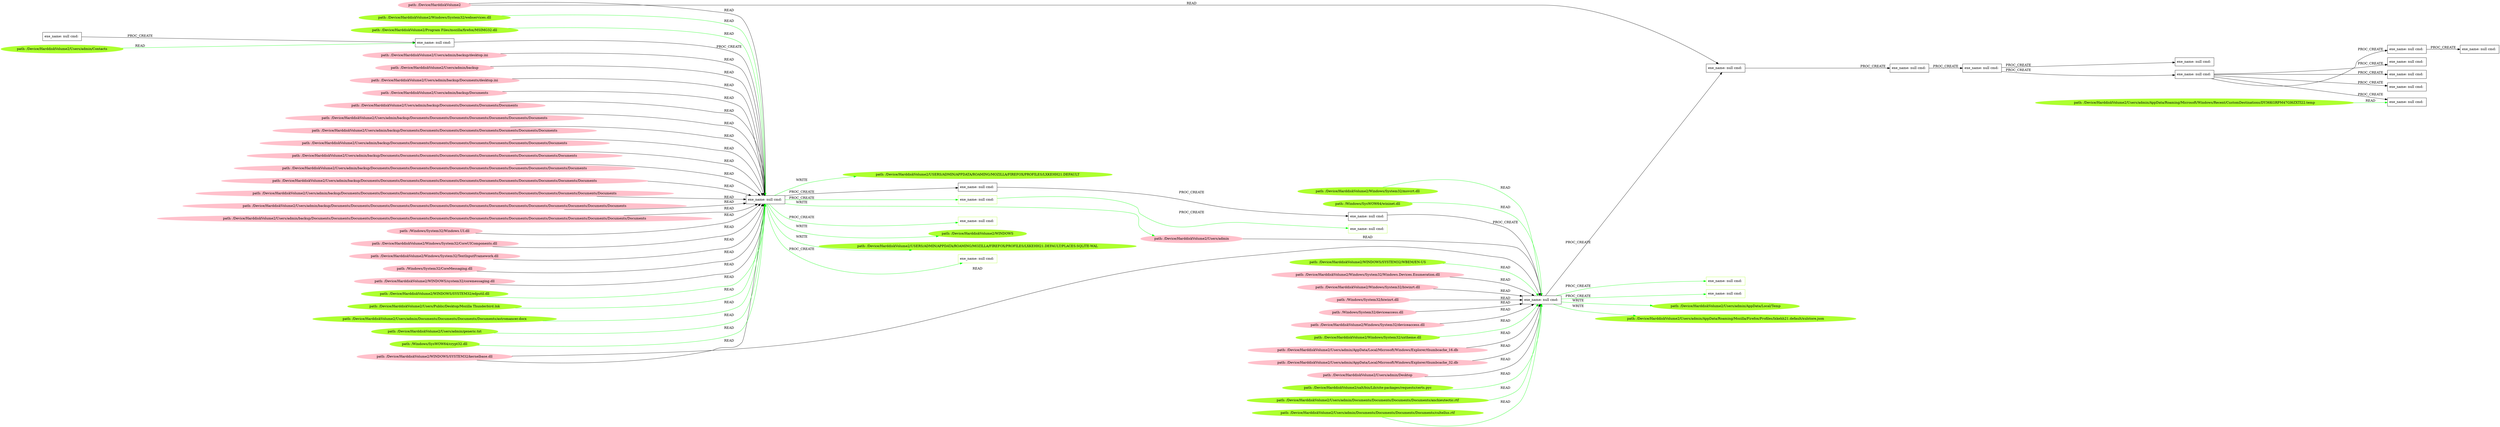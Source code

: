 digraph {
	rankdir=LR
	98 [label="path: /Device/HarddiskVolume2/Windows/System32/msvcrt.dll" color=greenyellow shape=oval style=filled]
	37 [label="exe_name: null cmd: " color=black shape=box style=solid]
	98 -> 37 [label=READ color=green]
	106 [label="path: /Device/HarddiskVolume2/WINDOWS/SYSTEM32/WBEM/EN-US" color=greenyellow shape=oval style=filled]
	37 [label="exe_name: null cmd: " color=black shape=box style=solid]
	106 -> 37 [label=READ color=green]
	36 [label="exe_name: null cmd: " color=black shape=box style=solid]
	26 [label="exe_name: null cmd: " color=black shape=box style=solid]
	36 -> 26 [label=PROC_CREATE color=black]
	26 [label="exe_name: null cmd: " color=black shape=box style=solid]
	25 [label="exe_name: null cmd: " color=black shape=box style=solid]
	26 -> 25 [label=PROC_CREATE color=black]
	74 [label="path: /Device/HarddiskVolume2" color=pink shape=oval style=filled]
	25 [label="exe_name: null cmd: " color=black shape=box style=solid]
	74 -> 25 [label=READ color=black]
	24 [label="path: /Device/HarddiskVolume2/Users/admin/backup/desktop.ini" color=pink shape=oval style=filled]
	25 [label="exe_name: null cmd: " color=black shape=box style=solid]
	24 -> 25 [label=READ color=black]
	35 [label="path: /Device/HarddiskVolume2/Users/admin/backup" color=pink shape=oval style=filled]
	25 [label="exe_name: null cmd: " color=black shape=box style=solid]
	35 -> 25 [label=READ color=black]
	16 [label="path: /Device/HarddiskVolume2/Users/admin/backup/Documents/desktop.ini" color=pink shape=oval style=filled]
	25 [label="exe_name: null cmd: " color=black shape=box style=solid]
	16 -> 25 [label=READ color=black]
	21 [label="path: /Device/HarddiskVolume2/Users/admin/backup/Documents" color=pink shape=oval style=filled]
	25 [label="exe_name: null cmd: " color=black shape=box style=solid]
	21 -> 25 [label=READ color=black]
	48 [label="path: /Device/HarddiskVolume2/Users/admin/backup/Documents/Documents/Documents/Documents" color=pink shape=oval style=filled]
	25 [label="exe_name: null cmd: " color=black shape=box style=solid]
	48 -> 25 [label=READ color=black]
	56 [label="path: /Device/HarddiskVolume2/Users/admin/backup/Documents/Documents/Documents/Documents/Documents/Documents/Documents" color=pink shape=oval style=filled]
	25 [label="exe_name: null cmd: " color=black shape=box style=solid]
	56 -> 25 [label=READ color=black]
	65 [label="path: /Device/HarddiskVolume2/Users/admin/backup/Documents/Documents/Documents/Documents/Documents/Documents/Documents/Documents" color=pink shape=oval style=filled]
	25 [label="exe_name: null cmd: " color=black shape=box style=solid]
	65 -> 25 [label=READ color=black]
	20 [label="path: /Device/HarddiskVolume2/Users/admin/backup/Documents/Documents/Documents/Documents/Documents/Documents/Documents/Documents/Documents" color=pink shape=oval style=filled]
	25 [label="exe_name: null cmd: " color=black shape=box style=solid]
	20 -> 25 [label=READ color=black]
	69 [label="path: /Device/HarddiskVolume2/Users/admin/backup/Documents/Documents/Documents/Documents/Documents/Documents/Documents/Documents/Documents/Documents" color=pink shape=oval style=filled]
	25 [label="exe_name: null cmd: " color=black shape=box style=solid]
	69 -> 25 [label=READ color=black]
	22 [label="path: /Device/HarddiskVolume2/Users/admin/backup/Documents/Documents/Documents/Documents/Documents/Documents/Documents/Documents/Documents/Documents/Documents" color=pink shape=oval style=filled]
	25 [label="exe_name: null cmd: " color=black shape=box style=solid]
	22 -> 25 [label=READ color=black]
	67 [label="path: /Device/HarddiskVolume2/Users/admin/backup/Documents/Documents/Documents/Documents/Documents/Documents/Documents/Documents/Documents/Documents/Documents/Documents" color=pink shape=oval style=filled]
	25 [label="exe_name: null cmd: " color=black shape=box style=solid]
	67 -> 25 [label=READ color=black]
	44 [label="path: /Device/HarddiskVolume2/Users/admin/backup/Documents/Documents/Documents/Documents/Documents/Documents/Documents/Documents/Documents/Documents/Documents/Documents/Documents/Documents" color=pink shape=oval style=filled]
	25 [label="exe_name: null cmd: " color=black shape=box style=solid]
	44 -> 25 [label=READ color=black]
	31 [label="path: /Device/HarddiskVolume2/Users/admin/backup/Documents/Documents/Documents/Documents/Documents/Documents/Documents/Documents/Documents/Documents/Documents/Documents/Documents/Documents/Documents" color=pink shape=oval style=filled]
	25 [label="exe_name: null cmd: " color=black shape=box style=solid]
	31 -> 25 [label=READ color=black]
	18 [label="path: /Device/HarddiskVolume2/Users/admin/backup/Documents/Documents/Documents/Documents/Documents/Documents/Documents/Documents/Documents/Documents/Documents/Documents/Documents/Documents/Documents/Documents/Documents" color=pink shape=oval style=filled]
	25 [label="exe_name: null cmd: " color=black shape=box style=solid]
	18 -> 25 [label=READ color=black]
	50 [label="path: /Windows/System32/Windows.UI.dll" color=pink shape=oval style=filled]
	25 [label="exe_name: null cmd: " color=black shape=box style=solid]
	50 -> 25 [label=READ color=black]
	13 [label="path: /Device/HarddiskVolume2/Windows/System32/CoreUIComponents.dll" color=pink shape=oval style=filled]
	25 [label="exe_name: null cmd: " color=black shape=box style=solid]
	13 -> 25 [label=READ color=black]
	63 [label="path: /Device/HarddiskVolume2/Windows/System32/TextInputFramework.dll" color=pink shape=oval style=filled]
	25 [label="exe_name: null cmd: " color=black shape=box style=solid]
	63 -> 25 [label=READ color=black]
	17 [label="path: /Windows/System32/CoreMessaging.dll" color=pink shape=oval style=filled]
	25 [label="exe_name: null cmd: " color=black shape=box style=solid]
	17 -> 25 [label=READ color=black]
	29 [label="path: /Device/HarddiskVolume2/WINDOWS/system32/coremessaging.dll" color=pink shape=oval style=filled]
	25 [label="exe_name: null cmd: " color=black shape=box style=solid]
	29 -> 25 [label=READ color=black]
	70 [label="path: /Device/HarddiskVolume2/WINDOWS/SYSTEM32/kernelbase.dll" color=pink shape=oval style=filled]
	25 [label="exe_name: null cmd: " color=black shape=box style=solid]
	70 -> 25 [label=READ color=black]
	25 [label="exe_name: null cmd: " color=black shape=box style=solid]
	23 [label="exe_name: null cmd: " color=black shape=box style=solid]
	25 -> 23 [label=PROC_CREATE color=black]
	23 [label="exe_name: null cmd: " color=black shape=box style=solid]
	39 [label="exe_name: null cmd: " color=black shape=box style=solid]
	23 -> 39 [label=PROC_CREATE color=black]
	39 [label="exe_name: null cmd: " color=black shape=box style=solid]
	37 [label="exe_name: null cmd: " color=black shape=box style=solid]
	39 -> 37 [label=PROC_CREATE color=black]
	32 [label="path: /Device/HarddiskVolume2/Windows/System32/Windows.Devices.Enumeration.dll" color=pink shape=oval style=filled]
	37 [label="exe_name: null cmd: " color=black shape=box style=solid]
	32 -> 37 [label=READ color=black]
	33 [label="path: /Device/HarddiskVolume2/Windows/System32/biwinrt.dll" color=pink shape=oval style=filled]
	37 [label="exe_name: null cmd: " color=black shape=box style=solid]
	33 -> 37 [label=READ color=black]
	47 [label="path: /Windows/System32/biwinrt.dll" color=pink shape=oval style=filled]
	37 [label="exe_name: null cmd: " color=black shape=box style=solid]
	47 -> 37 [label=READ color=black]
	70 [label="path: /Device/HarddiskVolume2/WINDOWS/SYSTEM32/kernelbase.dll" color=pink shape=oval style=filled]
	37 [label="exe_name: null cmd: " color=black shape=box style=solid]
	70 -> 37 [label=READ color=black]
	53 [label="path: /Windows/System32/deviceaccess.dll" color=pink shape=oval style=filled]
	37 [label="exe_name: null cmd: " color=black shape=box style=solid]
	53 -> 37 [label=READ color=black]
	30 [label="path: /Device/HarddiskVolume2/Windows/System32/deviceaccess.dll" color=pink shape=oval style=filled]
	37 [label="exe_name: null cmd: " color=black shape=box style=solid]
	30 -> 37 [label=READ color=black]
	103 [label="path: /Device/HarddiskVolume2/Windows/System32/uxtheme.dll" color=greenyellow shape=oval style=filled]
	37 [label="exe_name: null cmd: " color=black shape=box style=solid]
	103 -> 37 [label=READ color=green]
	95 [label="path: /Device/HarddiskVolume2/WINDOWS/SYSTEM32/edputil.dll" color=greenyellow shape=oval style=filled]
	25 [label="exe_name: null cmd: " color=black shape=box style=solid]
	95 -> 25 [label=READ color=green]
	37 [label="exe_name: null cmd: " color=black shape=box style=solid]
	107 [label="exe_name: null cmd: " color=greenyellow shape=box style=solid]
	37 -> 107 [label=PROC_CREATE color=green]
	93 [label="path: /Device/HarddiskVolume2/Users/Public/Desktop/Mozilla Thunderbird.lnk" color=greenyellow shape=oval style=filled]
	25 [label="exe_name: null cmd: " color=black shape=box style=solid]
	93 -> 25 [label=READ color=green]
	78 [label="path: /Device/HarddiskVolume2/Users/admin" color=pink shape=oval style=filled]
	37 [label="exe_name: null cmd: " color=black shape=box style=solid]
	78 -> 37 [label=READ color=black]
	68 [label="path: /Device/HarddiskVolume2/Users/admin/AppData/Local/Microsoft/Windows/Explorer/thumbcache_16.db" color=pink shape=oval style=filled]
	37 [label="exe_name: null cmd: " color=black shape=box style=solid]
	68 -> 37 [label=READ color=black]
	55 [label="path: /Device/HarddiskVolume2/Users/admin/AppData/Local/Microsoft/Windows/Explorer/thumbcache_32.db" color=pink shape=oval style=filled]
	37 [label="exe_name: null cmd: " color=black shape=box style=solid]
	55 -> 37 [label=READ color=black]
	14 [label="path: /Device/HarddiskVolume2/Users/admin/Desktop" color=pink shape=oval style=filled]
	37 [label="exe_name: null cmd: " color=black shape=box style=solid]
	14 -> 37 [label=READ color=black]
	99 [label="path: /Device/HarddiskVolume2/salt/bin/Lib/site-packages/requests/certs.pyc" color=greenyellow shape=oval style=filled]
	37 [label="exe_name: null cmd: " color=black shape=box style=solid]
	99 -> 37 [label=READ color=green]
	37 [label="exe_name: null cmd: " color=black shape=box style=solid]
	0 [label="exe_name: null cmd: " color=black shape=box style=solid]
	37 -> 0 [label=PROC_CREATE color=black]
	74 [label="path: /Device/HarddiskVolume2" color=pink shape=oval style=filled]
	0 [label="exe_name: null cmd: " color=black shape=box style=solid]
	74 -> 0 [label=READ color=black]
	0 [label="exe_name: null cmd: " color=black shape=box style=solid]
	2 [label="exe_name: null cmd: " color=black shape=box style=solid]
	0 -> 2 [label=PROC_CREATE color=black]
	2 [label="exe_name: null cmd: " color=black shape=box style=solid]
	4 [label="exe_name: null cmd: " color=black shape=box style=solid]
	2 -> 4 [label=PROC_CREATE color=black]
	4 [label="exe_name: null cmd: " color=black shape=box style=solid]
	6 [label="exe_name: null cmd: " color=black shape=box style=solid]
	4 -> 6 [label=PROC_CREATE color=black]
	4 [label="exe_name: null cmd: " color=black shape=box style=solid]
	8 [label="exe_name: null cmd: " color=black shape=box style=solid]
	4 -> 8 [label=PROC_CREATE color=black]
	8 [label="exe_name: null cmd: " color=black shape=box style=solid]
	5 [label="exe_name: null cmd: " color=black shape=box style=solid]
	8 -> 5 [label=PROC_CREATE color=black]
	5 [label="exe_name: null cmd: " color=black shape=box style=solid]
	9 [label="exe_name: null cmd: " color=black shape=box style=solid]
	5 -> 9 [label=PROC_CREATE color=black]
	8 [label="exe_name: null cmd: " color=black shape=box style=solid]
	10 [label="exe_name: null cmd: " color=black shape=box style=solid]
	8 -> 10 [label=PROC_CREATE color=black]
	8 [label="exe_name: null cmd: " color=black shape=box style=solid]
	1 [label="exe_name: null cmd: " color=black shape=box style=solid]
	8 -> 1 [label=PROC_CREATE color=black]
	8 [label="exe_name: null cmd: " color=black shape=box style=solid]
	3 [label="exe_name: null cmd: " color=black shape=box style=solid]
	8 -> 3 [label=PROC_CREATE color=black]
	8 [label="exe_name: null cmd: " color=black shape=box style=solid]
	7 [label="exe_name: null cmd: " color=black shape=box style=solid]
	8 -> 7 [label=PROC_CREATE color=black]
	25 [label="exe_name: null cmd: " color=black shape=box style=solid]
	82 [label="exe_name: null cmd: " color=greenyellow shape=box style=solid]
	25 -> 82 [label=PROC_CREATE color=green]
	82 [label="exe_name: null cmd: " color=greenyellow shape=box style=solid]
	83 [label="exe_name: null cmd: " color=greenyellow shape=box style=solid]
	82 -> 83 [label=PROC_CREATE color=green]
	25 [label="exe_name: null cmd: " color=black shape=box style=solid]
	91 [label="exe_name: null cmd: " color=greenyellow shape=box style=solid]
	25 -> 91 [label=PROC_CREATE color=green]
	104 [label="path: /Device/HarddiskVolume2/Users/admin/Documents/Documents/Documents/Documents/anchieutectic.rtf" color=greenyellow shape=oval style=filled]
	37 [label="exe_name: null cmd: " color=black shape=box style=solid]
	104 -> 37 [label=READ color=green]
	88 [label="path: /Device/HarddiskVolume2/Users/admin/Documents/Documents/Documents/Documents/astromancer.docx" color=greenyellow shape=oval style=filled]
	25 [label="exe_name: null cmd: " color=black shape=box style=solid]
	88 -> 25 [label=READ color=green]
	101 [label="path: /Device/HarddiskVolume2/Users/admin/Documents/Documents/Documents/Documents/cultellus.rtf" color=greenyellow shape=oval style=filled]
	37 [label="exe_name: null cmd: " color=black shape=box style=solid]
	101 -> 37 [label=READ color=green]
	87 [label="path: /Device/HarddiskVolume2/Users/admin/generic.txt" color=greenyellow shape=oval style=filled]
	25 [label="exe_name: null cmd: " color=black shape=box style=solid]
	87 -> 25 [label=READ color=green]
	89 [label="path: /Windows/SysWOW64/crypt32.dll" color=greenyellow shape=oval style=filled]
	25 [label="exe_name: null cmd: " color=black shape=box style=solid]
	89 -> 25 [label=READ color=green]
	102 [label="path: /Windows/SysWOW64/wininet.dll" color=greenyellow shape=oval style=filled]
	37 [label="exe_name: null cmd: " color=black shape=box style=solid]
	102 -> 37 [label=READ color=green]
	37 [label="exe_name: null cmd: " color=black shape=box style=solid]
	105 [label="path: /Device/HarddiskVolume2/Users/admin/AppData/Local/Temp" color=greenyellow shape=oval style=filled]
	37 -> 105 [label=WRITE color=green]
	92 [label="path: /Device/HarddiskVolume2/Windows/System32/webservices.dll" color=greenyellow shape=oval style=filled]
	25 [label="exe_name: null cmd: " color=black shape=box style=solid]
	92 -> 25 [label=READ color=green]
	37 [label="exe_name: null cmd: " color=black shape=box style=solid]
	97 [label="path: /Device/HarddiskVolume2/Users/admin/AppData/Roaming/Mozilla/Firefox/Profiles/lxkehh21.default/xulstore.json" color=greenyellow shape=oval style=filled]
	37 -> 97 [label=WRITE color=green]
	25 [label="exe_name: null cmd: " color=black shape=box style=solid]
	90 [label="path: /Device/HarddiskVolume2/WINDOWS" color=greenyellow shape=oval style=filled]
	25 -> 90 [label=WRITE color=green]
	84 [label="path: /Device/HarddiskVolume2/Program Files/mozilla/firefox/MSIMG32.dll" color=greenyellow shape=oval style=filled]
	25 [label="exe_name: null cmd: " color=black shape=box style=solid]
	84 -> 25 [label=READ color=green]
	25 [label="exe_name: null cmd: " color=black shape=box style=solid]
	78 [label="path: /Device/HarddiskVolume2/Users/admin" color=pink shape=oval style=filled]
	25 -> 78 [label=WRITE color=green]
	25 [label="exe_name: null cmd: " color=black shape=box style=solid]
	86 [label="path: /Device/HarddiskVolume2/USERS/ADMIN/APPDATA/ROAMING/MOZILLA/FIREFOX/PROFILES/LXKEHH21.DEFAULT/PLACES.SQLITE-WAL" color=greenyellow shape=oval style=filled]
	25 -> 86 [label=WRITE color=green]
	108 [label="path: /Device/HarddiskVolume2/Users/admin/AppData/Roaming/Microsoft/Windows/Recent/CustomDestinations/DY36KGRPM47GI6ZXTI22.temp" color=greenyellow shape=oval style=filled]
	7 [label="exe_name: null cmd: " color=black shape=box style=solid]
	108 -> 7 [label=READ color=green]
	25 [label="exe_name: null cmd: " color=black shape=box style=solid]
	94 [label="exe_name: null cmd: " color=greenyellow shape=box style=solid]
	25 -> 94 [label=PROC_CREATE color=green]
	81 [label="path: /Device/HarddiskVolume2/Users/admin/Contacts" color=greenyellow shape=oval style=filled]
	26 [label="exe_name: null cmd: " color=black shape=box style=solid]
	81 -> 26 [label=READ color=green]
	25 [label="exe_name: null cmd: " color=black shape=box style=solid]
	85 [label="path: /Device/HarddiskVolume2/USERS/ADMIN/APPDATA/ROAMING/MOZILLA/FIREFOX/PROFILES/LXKEHH21.DEFAULT" color=greenyellow shape=oval style=filled]
	25 -> 85 [label=WRITE color=green]
	37 [label="exe_name: null cmd: " color=black shape=box style=solid]
	100 [label="exe_name: null cmd: " color=greenyellow shape=box style=solid]
	37 -> 100 [label=PROC_CREATE color=green]
}
